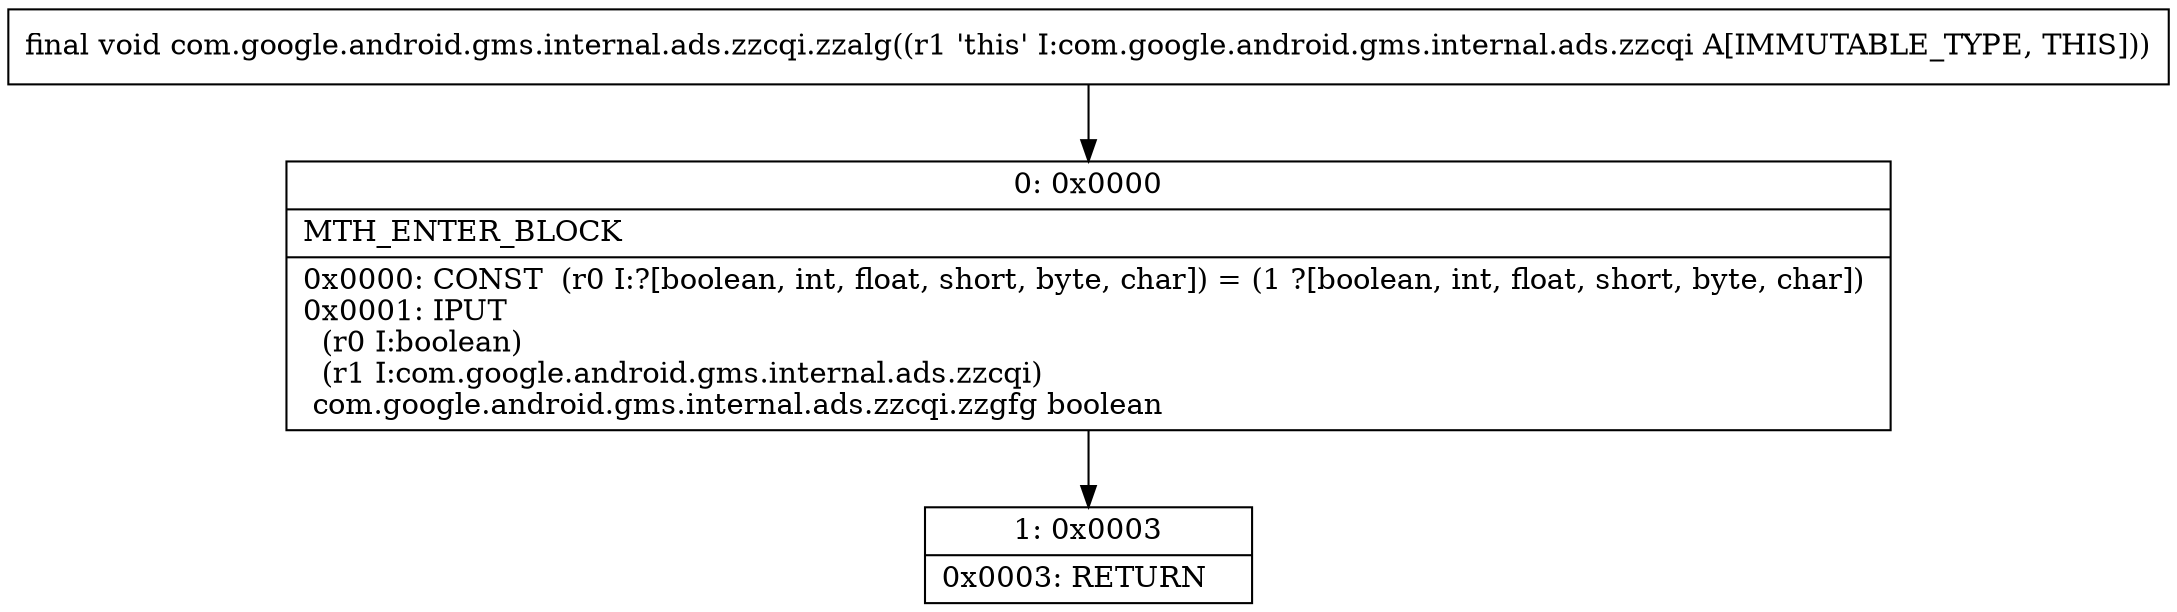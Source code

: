 digraph "CFG forcom.google.android.gms.internal.ads.zzcqi.zzalg()V" {
Node_0 [shape=record,label="{0\:\ 0x0000|MTH_ENTER_BLOCK\l|0x0000: CONST  (r0 I:?[boolean, int, float, short, byte, char]) = (1 ?[boolean, int, float, short, byte, char]) \l0x0001: IPUT  \l  (r0 I:boolean)\l  (r1 I:com.google.android.gms.internal.ads.zzcqi)\l com.google.android.gms.internal.ads.zzcqi.zzgfg boolean \l}"];
Node_1 [shape=record,label="{1\:\ 0x0003|0x0003: RETURN   \l}"];
MethodNode[shape=record,label="{final void com.google.android.gms.internal.ads.zzcqi.zzalg((r1 'this' I:com.google.android.gms.internal.ads.zzcqi A[IMMUTABLE_TYPE, THIS])) }"];
MethodNode -> Node_0;
Node_0 -> Node_1;
}

